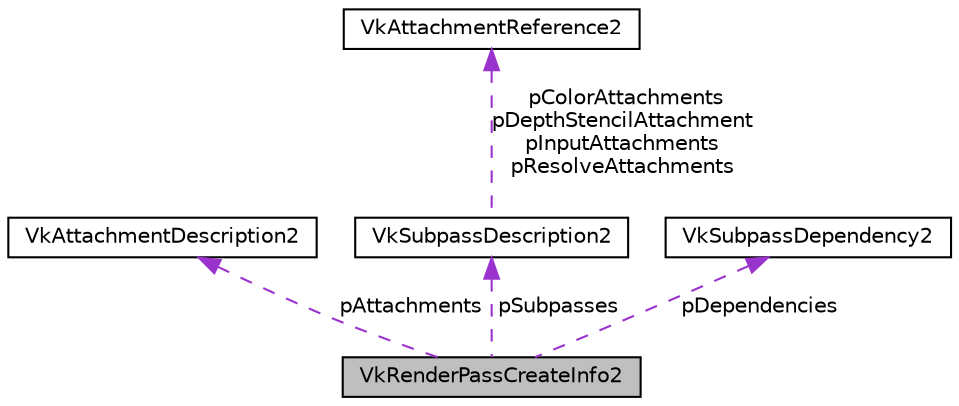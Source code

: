 digraph "VkRenderPassCreateInfo2"
{
 // LATEX_PDF_SIZE
  edge [fontname="Helvetica",fontsize="10",labelfontname="Helvetica",labelfontsize="10"];
  node [fontname="Helvetica",fontsize="10",shape=record];
  Node1 [label="VkRenderPassCreateInfo2",height=0.2,width=0.4,color="black", fillcolor="grey75", style="filled", fontcolor="black",tooltip=" "];
  Node2 -> Node1 [dir="back",color="darkorchid3",fontsize="10",style="dashed",label=" pAttachments" ,fontname="Helvetica"];
  Node2 [label="VkAttachmentDescription2",height=0.2,width=0.4,color="black", fillcolor="white", style="filled",URL="$structVkAttachmentDescription2.html",tooltip=" "];
  Node3 -> Node1 [dir="back",color="darkorchid3",fontsize="10",style="dashed",label=" pSubpasses" ,fontname="Helvetica"];
  Node3 [label="VkSubpassDescription2",height=0.2,width=0.4,color="black", fillcolor="white", style="filled",URL="$structVkSubpassDescription2.html",tooltip=" "];
  Node4 -> Node3 [dir="back",color="darkorchid3",fontsize="10",style="dashed",label=" pColorAttachments\npDepthStencilAttachment\npInputAttachments\npResolveAttachments" ,fontname="Helvetica"];
  Node4 [label="VkAttachmentReference2",height=0.2,width=0.4,color="black", fillcolor="white", style="filled",URL="$structVkAttachmentReference2.html",tooltip=" "];
  Node5 -> Node1 [dir="back",color="darkorchid3",fontsize="10",style="dashed",label=" pDependencies" ,fontname="Helvetica"];
  Node5 [label="VkSubpassDependency2",height=0.2,width=0.4,color="black", fillcolor="white", style="filled",URL="$structVkSubpassDependency2.html",tooltip=" "];
}
